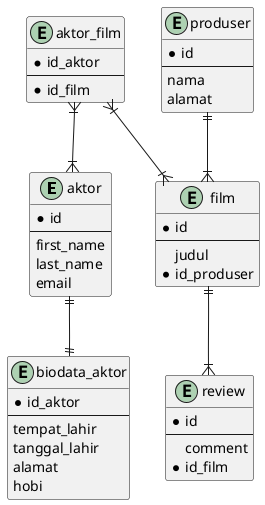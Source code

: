 @startuml

entity aktor {
    * id
    --
    first_name
    last_name
    email
}

entity biodata_aktor {
    * id_aktor
    --
    tempat_lahir
    tanggal_lahir
    alamat
    hobi
}

entity produser {
    * id
    --
    nama
    alamat
}

entity film {
    * id
    --
    judul
    * id_produser
}

entity review {
    * id
    --
    comment
    * id_film
}

entity aktor_film {
    * id_aktor
    --
    * id_film
}

aktor ||--|| biodata_aktor
produser ||--|{ film
film ||--|{ review
aktor_film }|--|{ film
aktor_film }|--|{ aktor

@enduml